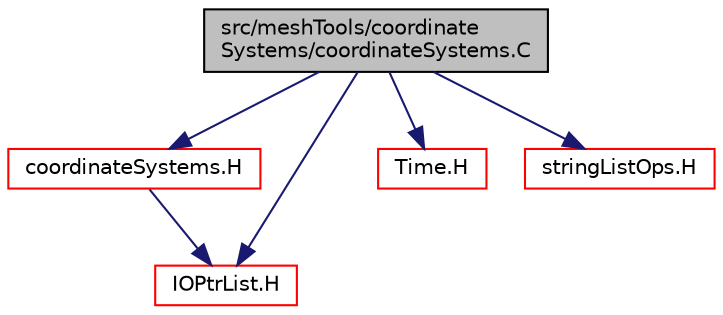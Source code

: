 digraph "src/meshTools/coordinateSystems/coordinateSystems.C"
{
  bgcolor="transparent";
  edge [fontname="Helvetica",fontsize="10",labelfontname="Helvetica",labelfontsize="10"];
  node [fontname="Helvetica",fontsize="10",shape=record];
  Node0 [label="src/meshTools/coordinate\lSystems/coordinateSystems.C",height=0.2,width=0.4,color="black", fillcolor="grey75", style="filled", fontcolor="black"];
  Node0 -> Node1 [color="midnightblue",fontsize="10",style="solid",fontname="Helvetica"];
  Node1 [label="coordinateSystems.H",height=0.2,width=0.4,color="red",URL="$a08216.html"];
  Node1 -> Node238 [color="midnightblue",fontsize="10",style="solid",fontname="Helvetica"];
  Node238 [label="IOPtrList.H",height=0.2,width=0.4,color="red",URL="$a09779.html"];
  Node0 -> Node238 [color="midnightblue",fontsize="10",style="solid",fontname="Helvetica"];
  Node0 -> Node239 [color="midnightblue",fontsize="10",style="solid",fontname="Helvetica"];
  Node239 [label="Time.H",height=0.2,width=0.4,color="red",URL="$a10025.html"];
  Node0 -> Node278 [color="midnightblue",fontsize="10",style="solid",fontname="Helvetica"];
  Node278 [label="stringListOps.H",height=0.2,width=0.4,color="red",URL="$a13469.html",tooltip="Operations on lists of strings. "];
}
